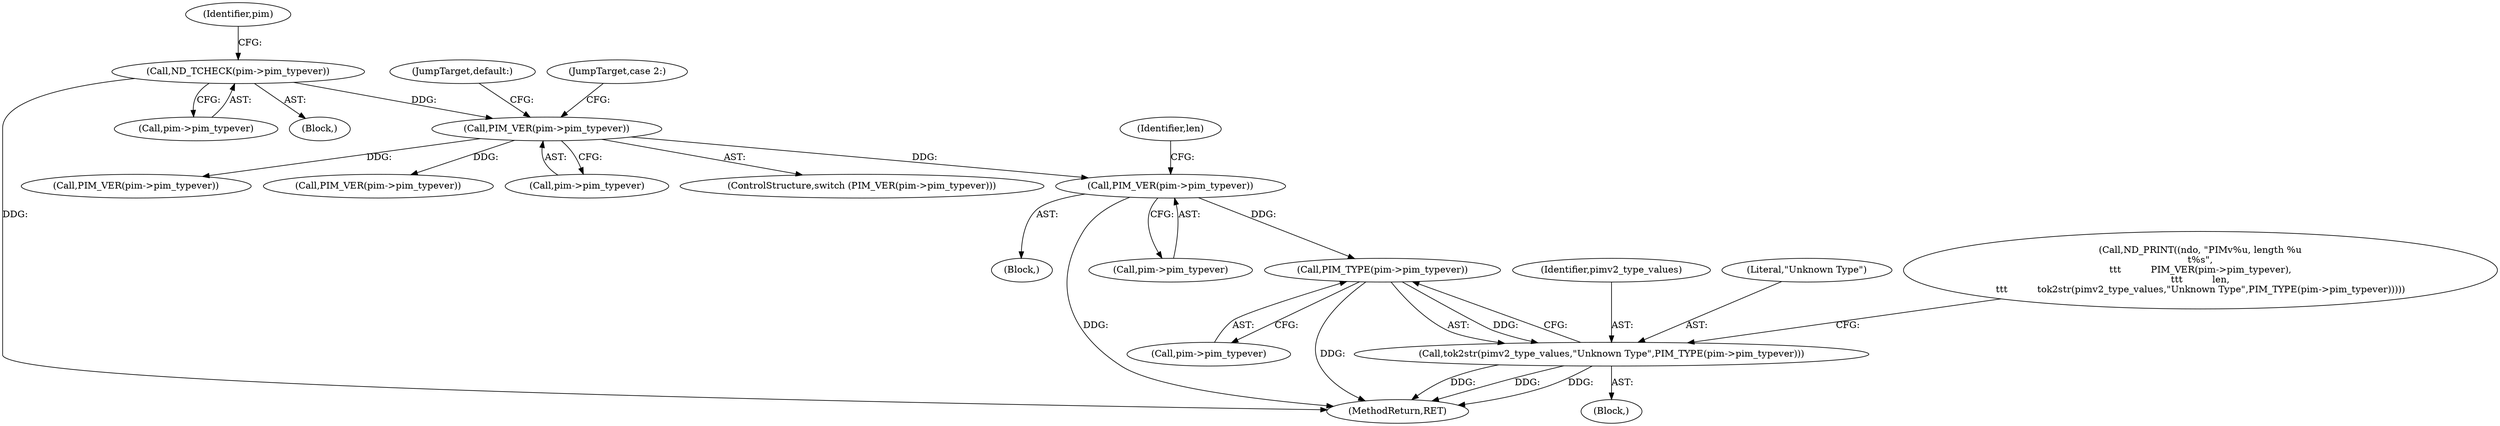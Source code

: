 digraph "0_tcpdump_5dc1860d8267b1e0cb78c9ffa2a40bea2fdb3ddc_0@pointer" {
"1000170" [label="(Call,PIM_TYPE(pim->pim_typever))"];
"1000161" [label="(Call,PIM_VER(pim->pim_typever))"];
"1000121" [label="(Call,PIM_VER(pim->pim_typever))"];
"1000116" [label="(Call,ND_TCHECK(pim->pim_typever))"];
"1000167" [label="(Call,tok2str(pimv2_type_values,\"Unknown Type\",PIM_TYPE(pim->pim_typever)))"];
"1000160" [label="(Block,)"];
"1000122" [label="(Call,pim->pim_typever)"];
"1000139" [label="(Call,PIM_VER(pim->pim_typever))"];
"1000105" [label="(Block,)"];
"1000180" [label="(JumpTarget,default:)"];
"1000170" [label="(Call,PIM_TYPE(pim->pim_typever))"];
"1000168" [label="(Identifier,pimv2_type_values)"];
"1000116" [label="(Call,ND_TCHECK(pim->pim_typever))"];
"1000123" [label="(Identifier,pim)"];
"1000200" [label="(MethodReturn,RET)"];
"1000126" [label="(JumpTarget,case 2:)"];
"1000162" [label="(Call,pim->pim_typever)"];
"1000187" [label="(Call,PIM_VER(pim->pim_typever))"];
"1000171" [label="(Call,pim->pim_typever)"];
"1000169" [label="(Literal,\"Unknown Type\")"];
"1000120" [label="(ControlStructure,switch (PIM_VER(pim->pim_typever)))"];
"1000155" [label="(Call,ND_PRINT((ndo, \"PIMv%u, length %u\n\t%s\",\n\t\t\t          PIM_VER(pim->pim_typever),\n\t\t\t          len,\n\t\t\t          tok2str(pimv2_type_values,\"Unknown Type\",PIM_TYPE(pim->pim_typever)))))"];
"1000166" [label="(Identifier,len)"];
"1000165" [label="(Block,)"];
"1000167" [label="(Call,tok2str(pimv2_type_values,\"Unknown Type\",PIM_TYPE(pim->pim_typever)))"];
"1000121" [label="(Call,PIM_VER(pim->pim_typever))"];
"1000117" [label="(Call,pim->pim_typever)"];
"1000161" [label="(Call,PIM_VER(pim->pim_typever))"];
"1000170" -> "1000167"  [label="AST: "];
"1000170" -> "1000171"  [label="CFG: "];
"1000171" -> "1000170"  [label="AST: "];
"1000167" -> "1000170"  [label="CFG: "];
"1000170" -> "1000200"  [label="DDG: "];
"1000170" -> "1000167"  [label="DDG: "];
"1000161" -> "1000170"  [label="DDG: "];
"1000161" -> "1000160"  [label="AST: "];
"1000161" -> "1000162"  [label="CFG: "];
"1000162" -> "1000161"  [label="AST: "];
"1000166" -> "1000161"  [label="CFG: "];
"1000161" -> "1000200"  [label="DDG: "];
"1000121" -> "1000161"  [label="DDG: "];
"1000121" -> "1000120"  [label="AST: "];
"1000121" -> "1000122"  [label="CFG: "];
"1000122" -> "1000121"  [label="AST: "];
"1000126" -> "1000121"  [label="CFG: "];
"1000180" -> "1000121"  [label="CFG: "];
"1000116" -> "1000121"  [label="DDG: "];
"1000121" -> "1000139"  [label="DDG: "];
"1000121" -> "1000187"  [label="DDG: "];
"1000116" -> "1000105"  [label="AST: "];
"1000116" -> "1000117"  [label="CFG: "];
"1000117" -> "1000116"  [label="AST: "];
"1000123" -> "1000116"  [label="CFG: "];
"1000116" -> "1000200"  [label="DDG: "];
"1000167" -> "1000165"  [label="AST: "];
"1000168" -> "1000167"  [label="AST: "];
"1000169" -> "1000167"  [label="AST: "];
"1000155" -> "1000167"  [label="CFG: "];
"1000167" -> "1000200"  [label="DDG: "];
"1000167" -> "1000200"  [label="DDG: "];
"1000167" -> "1000200"  [label="DDG: "];
}
